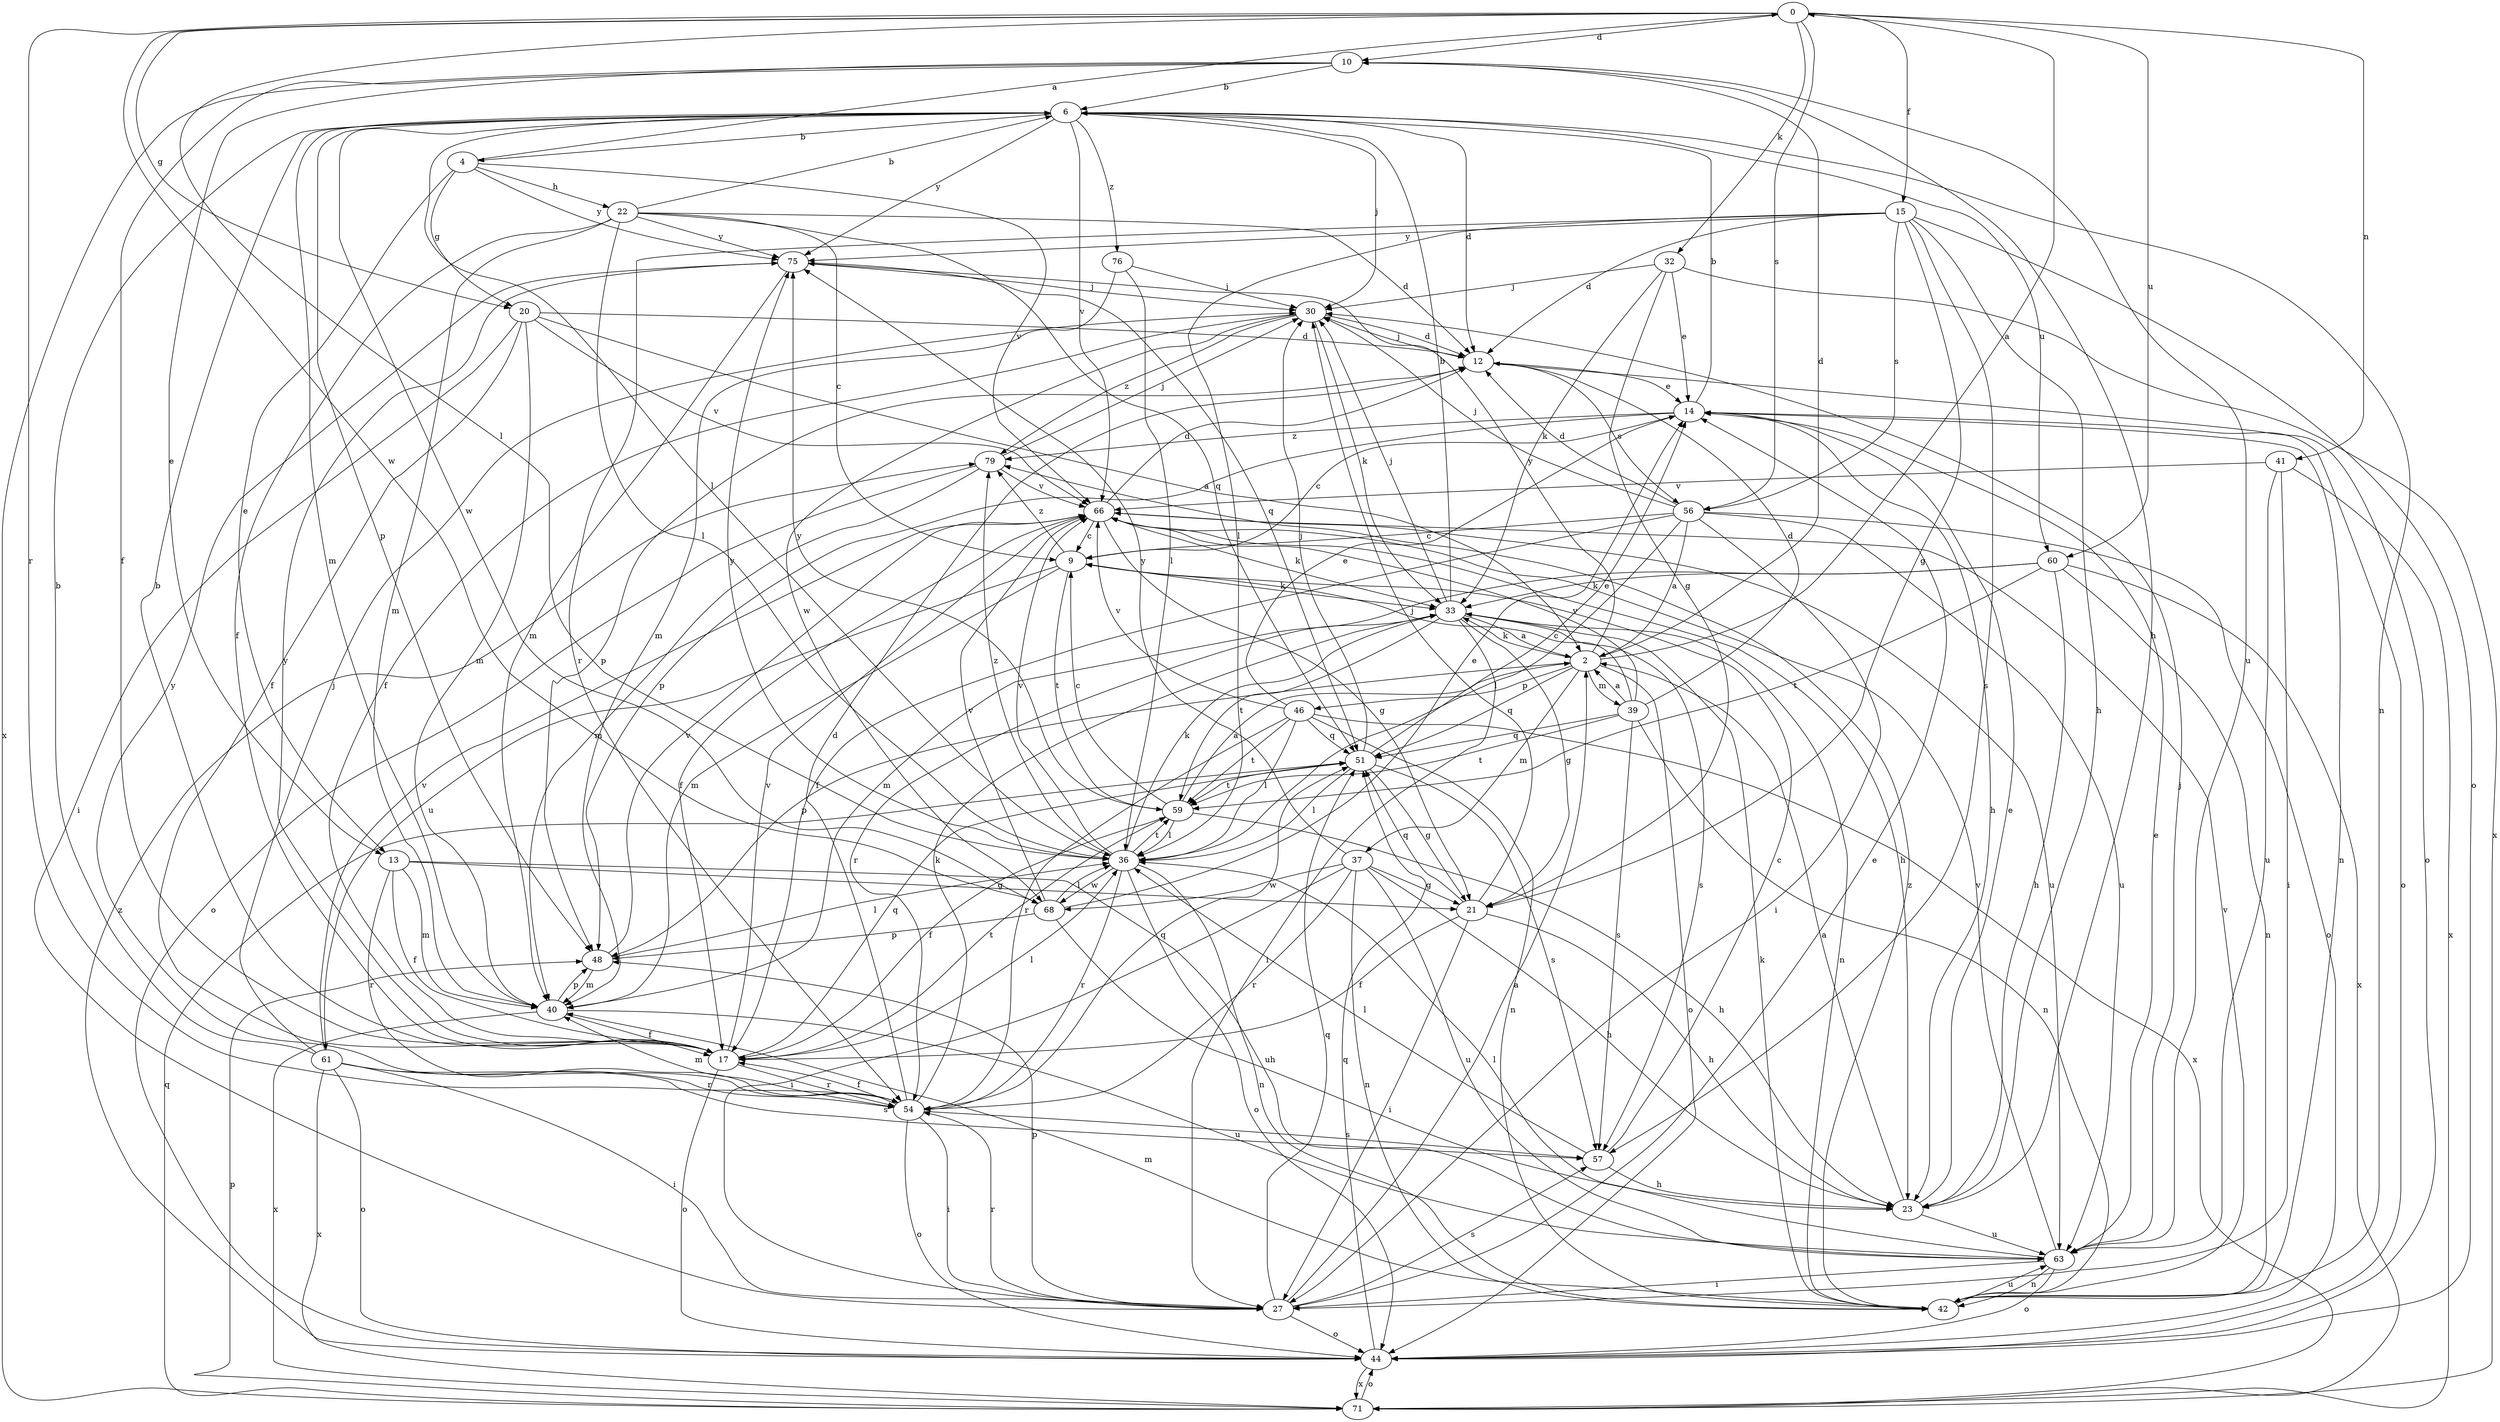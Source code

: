 strict digraph  {
0;
2;
4;
6;
9;
10;
12;
13;
14;
15;
17;
20;
21;
22;
23;
27;
30;
32;
33;
36;
37;
39;
40;
41;
42;
44;
46;
48;
51;
54;
56;
57;
59;
60;
61;
63;
66;
68;
71;
75;
76;
79;
0 -> 10  [label=d];
0 -> 15  [label=f];
0 -> 20  [label=g];
0 -> 32  [label=k];
0 -> 36  [label=l];
0 -> 41  [label=n];
0 -> 54  [label=r];
0 -> 56  [label=s];
0 -> 60  [label=u];
0 -> 68  [label=w];
2 -> 0  [label=a];
2 -> 10  [label=d];
2 -> 33  [label=k];
2 -> 37  [label=m];
2 -> 39  [label=m];
2 -> 44  [label=o];
2 -> 46  [label=p];
2 -> 48  [label=p];
2 -> 51  [label=q];
2 -> 75  [label=y];
4 -> 0  [label=a];
4 -> 13  [label=e];
4 -> 20  [label=g];
4 -> 22  [label=h];
4 -> 66  [label=v];
4 -> 75  [label=y];
6 -> 4  [label=b];
6 -> 12  [label=d];
6 -> 30  [label=j];
6 -> 36  [label=l];
6 -> 40  [label=m];
6 -> 42  [label=n];
6 -> 48  [label=p];
6 -> 60  [label=u];
6 -> 66  [label=v];
6 -> 68  [label=w];
6 -> 75  [label=y];
6 -> 76  [label=z];
9 -> 33  [label=k];
9 -> 40  [label=m];
9 -> 59  [label=t];
9 -> 61  [label=u];
9 -> 79  [label=z];
10 -> 6  [label=b];
10 -> 13  [label=e];
10 -> 17  [label=f];
10 -> 23  [label=h];
10 -> 63  [label=u];
10 -> 71  [label=x];
12 -> 14  [label=e];
12 -> 30  [label=j];
12 -> 44  [label=o];
12 -> 48  [label=p];
12 -> 56  [label=s];
13 -> 17  [label=f];
13 -> 21  [label=g];
13 -> 40  [label=m];
13 -> 54  [label=r];
13 -> 63  [label=u];
14 -> 6  [label=b];
14 -> 9  [label=c];
14 -> 23  [label=h];
14 -> 42  [label=n];
14 -> 44  [label=o];
14 -> 48  [label=p];
14 -> 79  [label=z];
15 -> 12  [label=d];
15 -> 21  [label=g];
15 -> 23  [label=h];
15 -> 36  [label=l];
15 -> 44  [label=o];
15 -> 54  [label=r];
15 -> 56  [label=s];
15 -> 57  [label=s];
15 -> 75  [label=y];
17 -> 6  [label=b];
17 -> 36  [label=l];
17 -> 44  [label=o];
17 -> 51  [label=q];
17 -> 54  [label=r];
17 -> 59  [label=t];
17 -> 66  [label=v];
17 -> 75  [label=y];
20 -> 2  [label=a];
20 -> 12  [label=d];
20 -> 17  [label=f];
20 -> 27  [label=i];
20 -> 40  [label=m];
20 -> 66  [label=v];
21 -> 17  [label=f];
21 -> 23  [label=h];
21 -> 27  [label=i];
21 -> 30  [label=j];
21 -> 51  [label=q];
22 -> 6  [label=b];
22 -> 9  [label=c];
22 -> 12  [label=d];
22 -> 17  [label=f];
22 -> 36  [label=l];
22 -> 40  [label=m];
22 -> 51  [label=q];
22 -> 75  [label=y];
23 -> 2  [label=a];
23 -> 14  [label=e];
23 -> 63  [label=u];
27 -> 2  [label=a];
27 -> 14  [label=e];
27 -> 44  [label=o];
27 -> 48  [label=p];
27 -> 51  [label=q];
27 -> 54  [label=r];
27 -> 57  [label=s];
30 -> 12  [label=d];
30 -> 17  [label=f];
30 -> 33  [label=k];
30 -> 68  [label=w];
30 -> 79  [label=z];
32 -> 14  [label=e];
32 -> 21  [label=g];
32 -> 30  [label=j];
32 -> 33  [label=k];
32 -> 71  [label=x];
33 -> 2  [label=a];
33 -> 6  [label=b];
33 -> 21  [label=g];
33 -> 27  [label=i];
33 -> 30  [label=j];
33 -> 42  [label=n];
33 -> 54  [label=r];
33 -> 57  [label=s];
33 -> 59  [label=t];
36 -> 33  [label=k];
36 -> 42  [label=n];
36 -> 44  [label=o];
36 -> 54  [label=r];
36 -> 59  [label=t];
36 -> 66  [label=v];
36 -> 68  [label=w];
36 -> 75  [label=y];
36 -> 79  [label=z];
37 -> 21  [label=g];
37 -> 23  [label=h];
37 -> 27  [label=i];
37 -> 42  [label=n];
37 -> 54  [label=r];
37 -> 63  [label=u];
37 -> 68  [label=w];
37 -> 75  [label=y];
39 -> 2  [label=a];
39 -> 9  [label=c];
39 -> 12  [label=d];
39 -> 42  [label=n];
39 -> 51  [label=q];
39 -> 57  [label=s];
39 -> 59  [label=t];
39 -> 66  [label=v];
40 -> 17  [label=f];
40 -> 48  [label=p];
40 -> 63  [label=u];
40 -> 71  [label=x];
41 -> 27  [label=i];
41 -> 63  [label=u];
41 -> 66  [label=v];
41 -> 71  [label=x];
42 -> 33  [label=k];
42 -> 40  [label=m];
42 -> 63  [label=u];
42 -> 66  [label=v];
42 -> 79  [label=z];
44 -> 51  [label=q];
44 -> 71  [label=x];
44 -> 79  [label=z];
46 -> 14  [label=e];
46 -> 36  [label=l];
46 -> 42  [label=n];
46 -> 51  [label=q];
46 -> 54  [label=r];
46 -> 59  [label=t];
46 -> 66  [label=v];
46 -> 71  [label=x];
48 -> 36  [label=l];
48 -> 40  [label=m];
48 -> 66  [label=v];
51 -> 14  [label=e];
51 -> 21  [label=g];
51 -> 30  [label=j];
51 -> 36  [label=l];
51 -> 57  [label=s];
51 -> 59  [label=t];
54 -> 12  [label=d];
54 -> 17  [label=f];
54 -> 27  [label=i];
54 -> 33  [label=k];
54 -> 40  [label=m];
54 -> 44  [label=o];
54 -> 51  [label=q];
54 -> 57  [label=s];
54 -> 75  [label=y];
56 -> 2  [label=a];
56 -> 9  [label=c];
56 -> 12  [label=d];
56 -> 17  [label=f];
56 -> 27  [label=i];
56 -> 30  [label=j];
56 -> 36  [label=l];
56 -> 44  [label=o];
56 -> 63  [label=u];
57 -> 9  [label=c];
57 -> 23  [label=h];
57 -> 36  [label=l];
59 -> 2  [label=a];
59 -> 9  [label=c];
59 -> 17  [label=f];
59 -> 23  [label=h];
59 -> 36  [label=l];
59 -> 75  [label=y];
60 -> 23  [label=h];
60 -> 33  [label=k];
60 -> 40  [label=m];
60 -> 42  [label=n];
60 -> 59  [label=t];
60 -> 71  [label=x];
61 -> 6  [label=b];
61 -> 27  [label=i];
61 -> 30  [label=j];
61 -> 44  [label=o];
61 -> 54  [label=r];
61 -> 57  [label=s];
61 -> 66  [label=v];
61 -> 71  [label=x];
63 -> 14  [label=e];
63 -> 27  [label=i];
63 -> 30  [label=j];
63 -> 36  [label=l];
63 -> 42  [label=n];
63 -> 44  [label=o];
63 -> 66  [label=v];
66 -> 9  [label=c];
66 -> 12  [label=d];
66 -> 17  [label=f];
66 -> 21  [label=g];
66 -> 23  [label=h];
66 -> 33  [label=k];
66 -> 63  [label=u];
68 -> 14  [label=e];
68 -> 23  [label=h];
68 -> 36  [label=l];
68 -> 48  [label=p];
68 -> 66  [label=v];
71 -> 44  [label=o];
71 -> 48  [label=p];
71 -> 51  [label=q];
75 -> 30  [label=j];
75 -> 40  [label=m];
75 -> 51  [label=q];
76 -> 30  [label=j];
76 -> 36  [label=l];
76 -> 40  [label=m];
79 -> 30  [label=j];
79 -> 40  [label=m];
79 -> 44  [label=o];
79 -> 66  [label=v];
}
